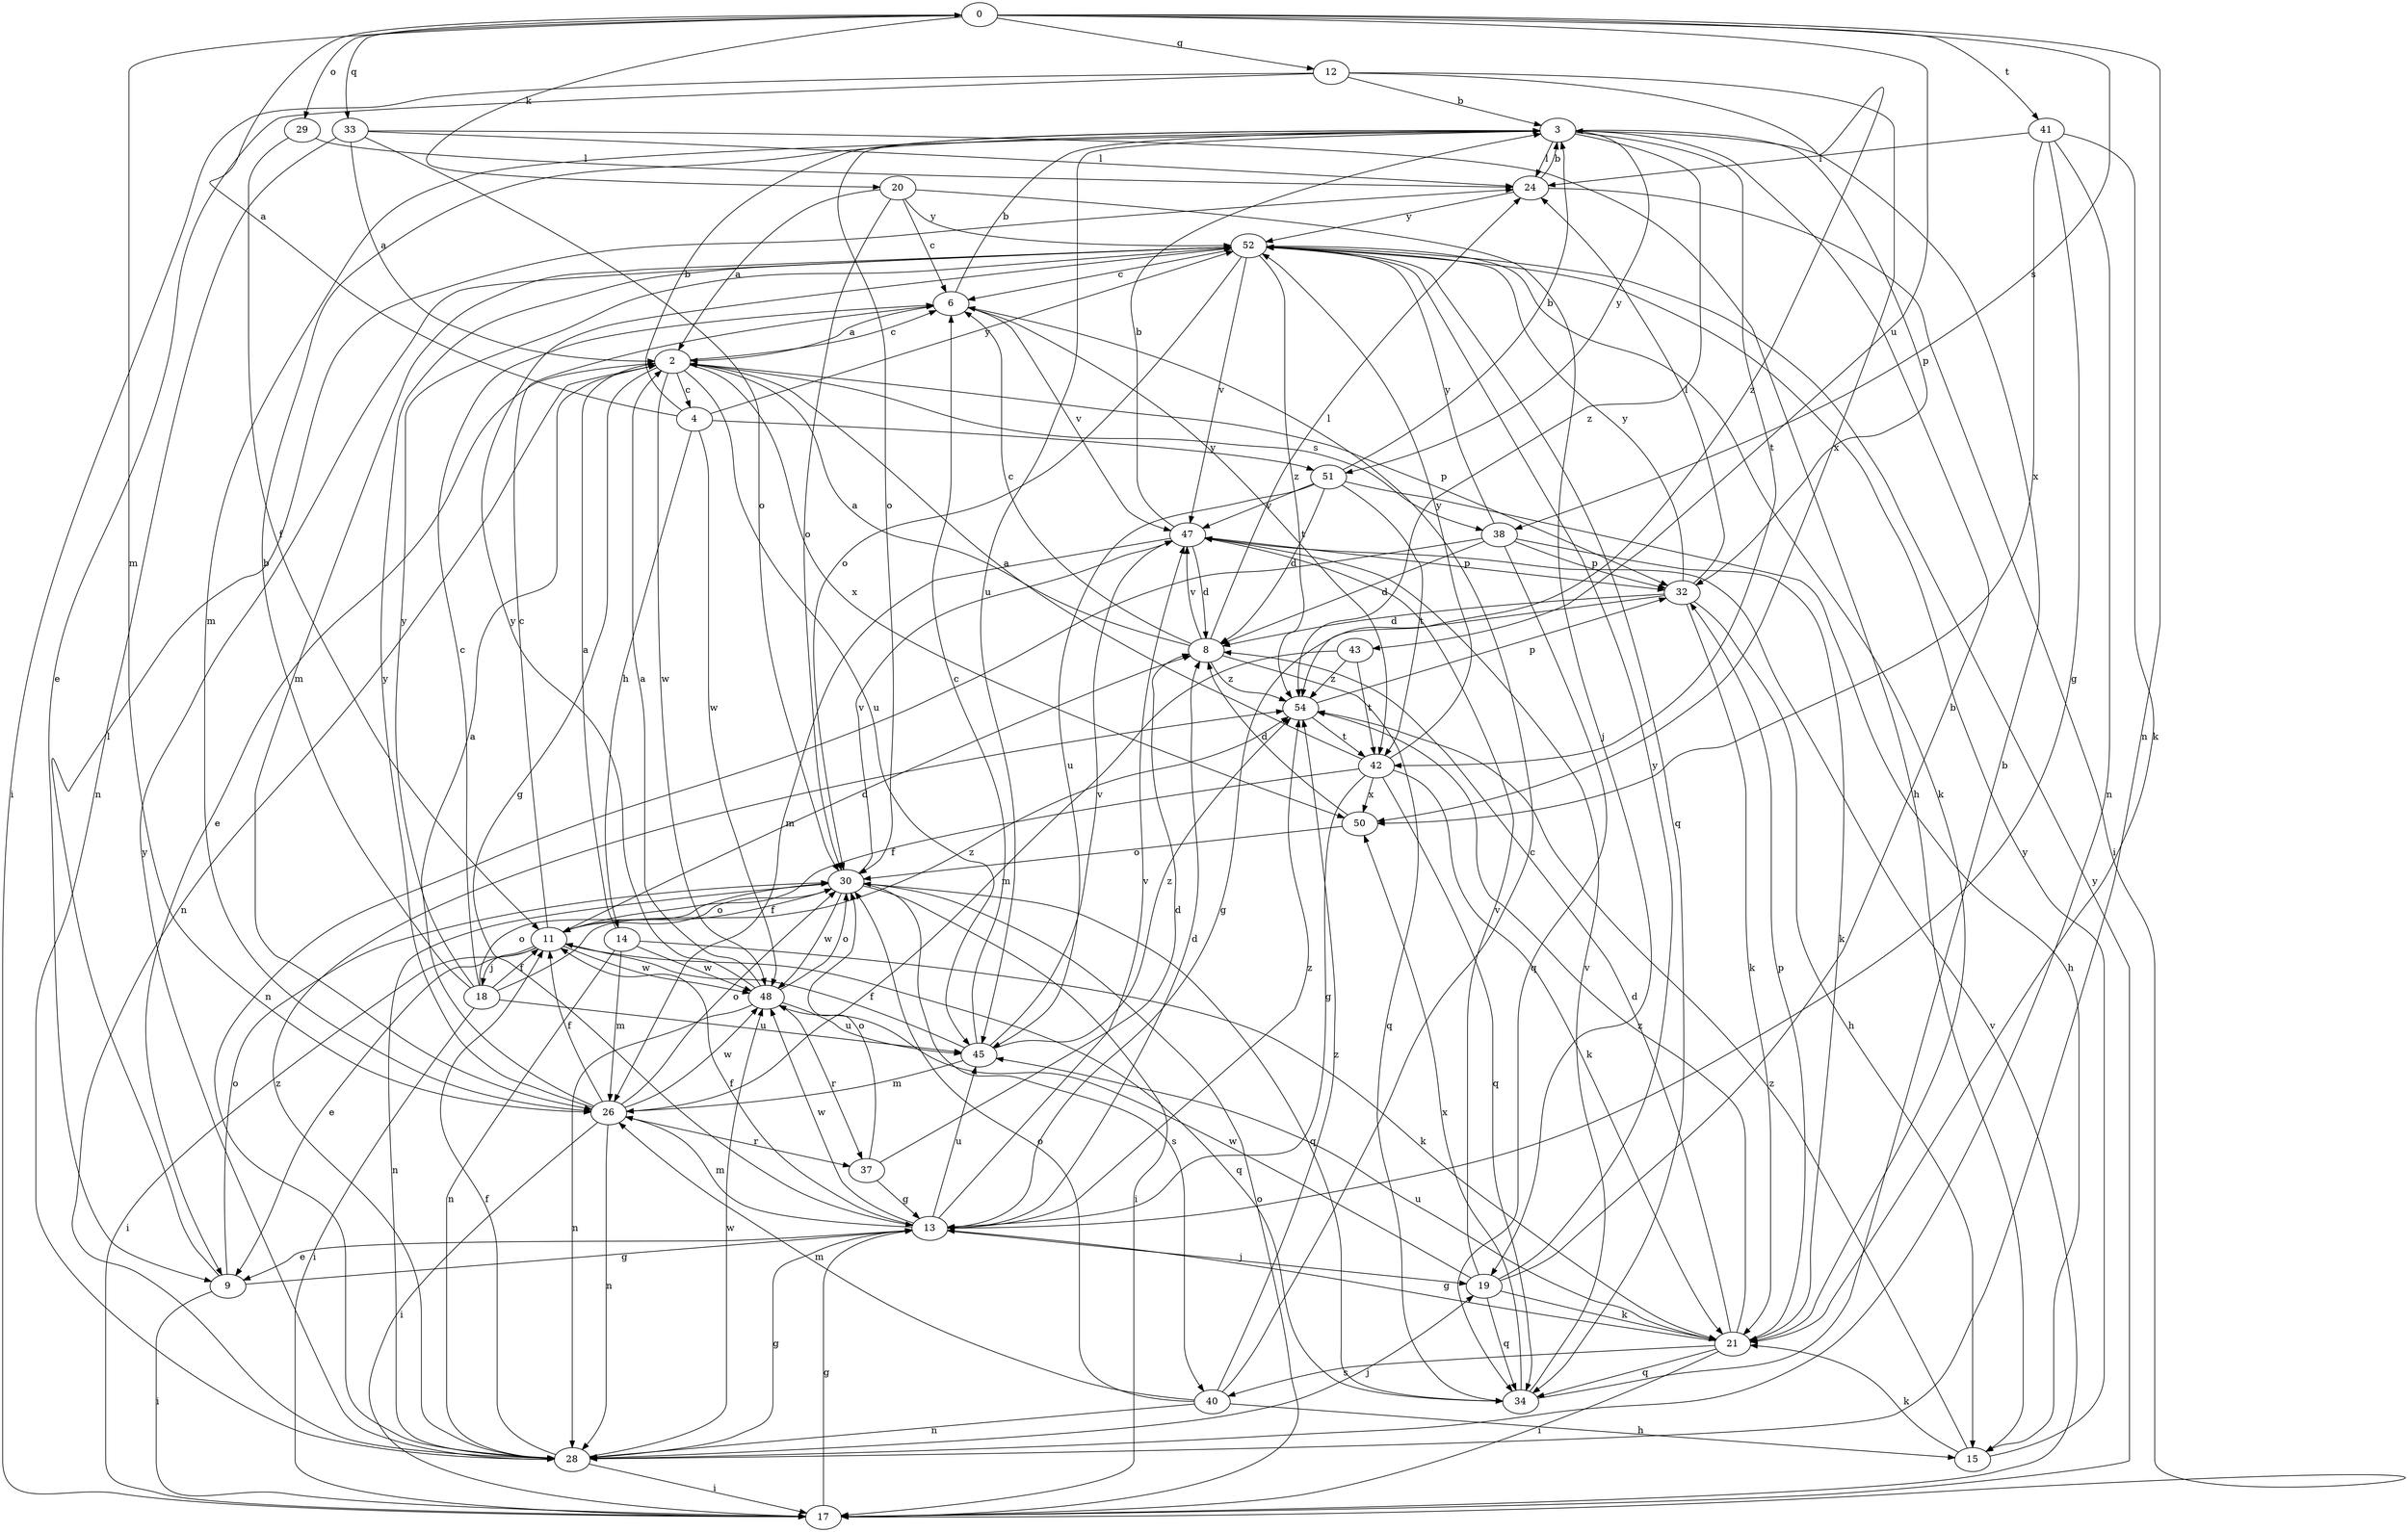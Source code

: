 strict digraph  {
0;
2;
3;
4;
6;
8;
9;
11;
12;
13;
14;
15;
17;
18;
19;
20;
21;
24;
26;
28;
29;
30;
32;
33;
34;
37;
38;
40;
41;
42;
43;
45;
47;
48;
50;
51;
52;
54;
0 -> 12  [label=g];
0 -> 20  [label=k];
0 -> 26  [label=m];
0 -> 28  [label=n];
0 -> 29  [label=o];
0 -> 33  [label=q];
0 -> 38  [label=s];
0 -> 41  [label=t];
0 -> 43  [label=u];
2 -> 4  [label=c];
2 -> 6  [label=c];
2 -> 9  [label=e];
2 -> 13  [label=g];
2 -> 28  [label=n];
2 -> 32  [label=p];
2 -> 38  [label=s];
2 -> 45  [label=u];
2 -> 48  [label=w];
2 -> 50  [label=x];
3 -> 24  [label=l];
3 -> 26  [label=m];
3 -> 30  [label=o];
3 -> 32  [label=p];
3 -> 42  [label=t];
3 -> 45  [label=u];
3 -> 51  [label=y];
3 -> 54  [label=z];
4 -> 0  [label=a];
4 -> 3  [label=b];
4 -> 14  [label=h];
4 -> 48  [label=w];
4 -> 51  [label=y];
4 -> 52  [label=y];
6 -> 2  [label=a];
6 -> 3  [label=b];
6 -> 42  [label=t];
6 -> 47  [label=v];
8 -> 2  [label=a];
8 -> 6  [label=c];
8 -> 24  [label=l];
8 -> 34  [label=q];
8 -> 47  [label=v];
8 -> 54  [label=z];
9 -> 13  [label=g];
9 -> 17  [label=i];
9 -> 24  [label=l];
9 -> 30  [label=o];
11 -> 6  [label=c];
11 -> 8  [label=d];
11 -> 9  [label=e];
11 -> 17  [label=i];
11 -> 18  [label=j];
11 -> 30  [label=o];
11 -> 34  [label=q];
11 -> 48  [label=w];
12 -> 3  [label=b];
12 -> 9  [label=e];
12 -> 17  [label=i];
12 -> 50  [label=x];
12 -> 54  [label=z];
13 -> 8  [label=d];
13 -> 9  [label=e];
13 -> 11  [label=f];
13 -> 19  [label=j];
13 -> 26  [label=m];
13 -> 45  [label=u];
13 -> 47  [label=v];
13 -> 48  [label=w];
13 -> 54  [label=z];
14 -> 2  [label=a];
14 -> 21  [label=k];
14 -> 26  [label=m];
14 -> 28  [label=n];
14 -> 48  [label=w];
15 -> 21  [label=k];
15 -> 52  [label=y];
15 -> 54  [label=z];
17 -> 13  [label=g];
17 -> 30  [label=o];
17 -> 47  [label=v];
17 -> 52  [label=y];
18 -> 3  [label=b];
18 -> 6  [label=c];
18 -> 11  [label=f];
18 -> 17  [label=i];
18 -> 30  [label=o];
18 -> 45  [label=u];
18 -> 52  [label=y];
18 -> 54  [label=z];
19 -> 3  [label=b];
19 -> 21  [label=k];
19 -> 34  [label=q];
19 -> 47  [label=v];
19 -> 48  [label=w];
19 -> 52  [label=y];
20 -> 2  [label=a];
20 -> 6  [label=c];
20 -> 19  [label=j];
20 -> 30  [label=o];
20 -> 52  [label=y];
21 -> 8  [label=d];
21 -> 13  [label=g];
21 -> 17  [label=i];
21 -> 32  [label=p];
21 -> 34  [label=q];
21 -> 40  [label=s];
21 -> 45  [label=u];
21 -> 54  [label=z];
24 -> 3  [label=b];
24 -> 17  [label=i];
24 -> 52  [label=y];
26 -> 2  [label=a];
26 -> 11  [label=f];
26 -> 17  [label=i];
26 -> 28  [label=n];
26 -> 30  [label=o];
26 -> 37  [label=r];
26 -> 48  [label=w];
26 -> 52  [label=y];
28 -> 11  [label=f];
28 -> 13  [label=g];
28 -> 17  [label=i];
28 -> 19  [label=j];
28 -> 48  [label=w];
28 -> 52  [label=y];
28 -> 54  [label=z];
29 -> 11  [label=f];
29 -> 24  [label=l];
30 -> 11  [label=f];
30 -> 17  [label=i];
30 -> 28  [label=n];
30 -> 34  [label=q];
30 -> 40  [label=s];
30 -> 47  [label=v];
30 -> 48  [label=w];
32 -> 8  [label=d];
32 -> 13  [label=g];
32 -> 15  [label=h];
32 -> 21  [label=k];
32 -> 24  [label=l];
32 -> 52  [label=y];
33 -> 2  [label=a];
33 -> 15  [label=h];
33 -> 24  [label=l];
33 -> 28  [label=n];
33 -> 30  [label=o];
34 -> 3  [label=b];
34 -> 47  [label=v];
34 -> 50  [label=x];
37 -> 8  [label=d];
37 -> 13  [label=g];
37 -> 30  [label=o];
38 -> 8  [label=d];
38 -> 21  [label=k];
38 -> 28  [label=n];
38 -> 32  [label=p];
38 -> 34  [label=q];
38 -> 52  [label=y];
40 -> 6  [label=c];
40 -> 15  [label=h];
40 -> 26  [label=m];
40 -> 28  [label=n];
40 -> 30  [label=o];
40 -> 54  [label=z];
41 -> 13  [label=g];
41 -> 21  [label=k];
41 -> 24  [label=l];
41 -> 28  [label=n];
41 -> 50  [label=x];
42 -> 2  [label=a];
42 -> 11  [label=f];
42 -> 13  [label=g];
42 -> 21  [label=k];
42 -> 34  [label=q];
42 -> 50  [label=x];
42 -> 52  [label=y];
43 -> 26  [label=m];
43 -> 42  [label=t];
43 -> 54  [label=z];
45 -> 6  [label=c];
45 -> 11  [label=f];
45 -> 26  [label=m];
45 -> 47  [label=v];
45 -> 54  [label=z];
47 -> 3  [label=b];
47 -> 8  [label=d];
47 -> 26  [label=m];
47 -> 32  [label=p];
48 -> 2  [label=a];
48 -> 28  [label=n];
48 -> 30  [label=o];
48 -> 37  [label=r];
48 -> 45  [label=u];
48 -> 52  [label=y];
50 -> 8  [label=d];
50 -> 30  [label=o];
51 -> 3  [label=b];
51 -> 8  [label=d];
51 -> 15  [label=h];
51 -> 42  [label=t];
51 -> 45  [label=u];
51 -> 47  [label=v];
52 -> 6  [label=c];
52 -> 21  [label=k];
52 -> 26  [label=m];
52 -> 30  [label=o];
52 -> 34  [label=q];
52 -> 47  [label=v];
52 -> 54  [label=z];
54 -> 32  [label=p];
54 -> 42  [label=t];
}
